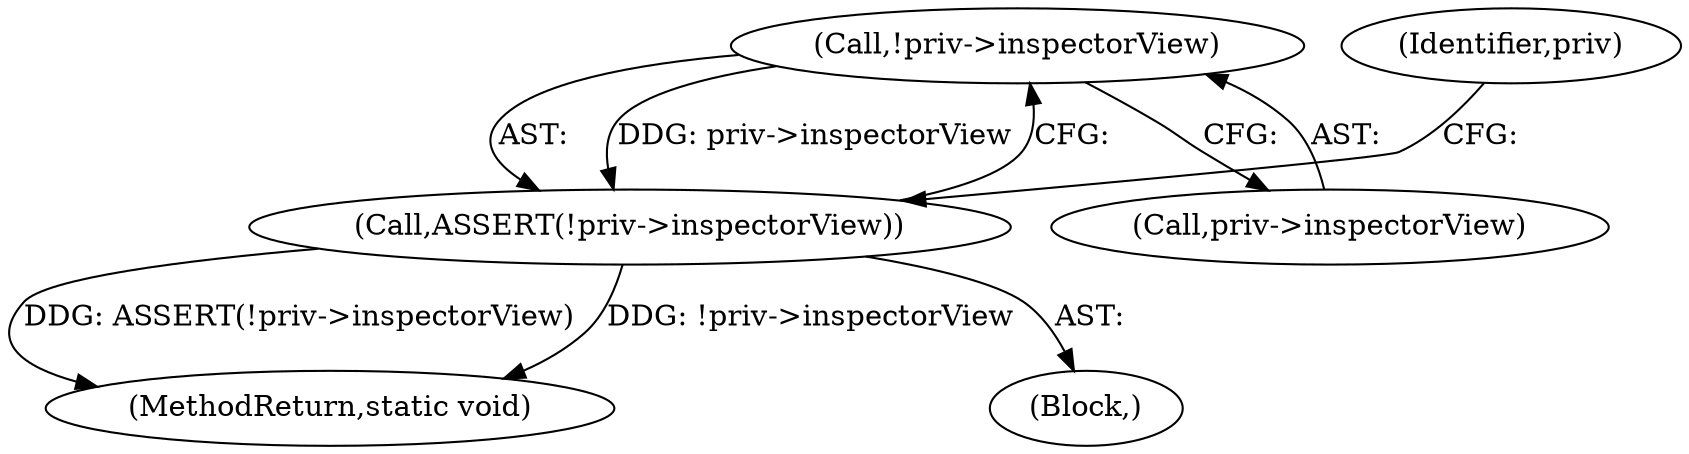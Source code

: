 digraph "0_Chrome_3bbc818ed1a7b63b8290bbde9ae975956748cb8a@pointer" {
"1000123" [label="(Call,!priv->inspectorView)"];
"1000122" [label="(Call,ASSERT(!priv->inspectorView))"];
"1000146" [label="(MethodReturn,static void)"];
"1000124" [label="(Call,priv->inspectorView)"];
"1000129" [label="(Identifier,priv)"];
"1000121" [label="(Block,)"];
"1000122" [label="(Call,ASSERT(!priv->inspectorView))"];
"1000123" [label="(Call,!priv->inspectorView)"];
"1000123" -> "1000122"  [label="AST: "];
"1000123" -> "1000124"  [label="CFG: "];
"1000124" -> "1000123"  [label="AST: "];
"1000122" -> "1000123"  [label="CFG: "];
"1000123" -> "1000122"  [label="DDG: priv->inspectorView"];
"1000122" -> "1000121"  [label="AST: "];
"1000129" -> "1000122"  [label="CFG: "];
"1000122" -> "1000146"  [label="DDG: !priv->inspectorView"];
"1000122" -> "1000146"  [label="DDG: ASSERT(!priv->inspectorView)"];
}
